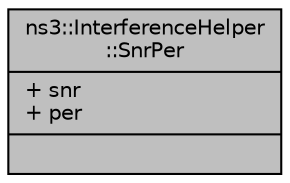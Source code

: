 digraph "ns3::InterferenceHelper::SnrPer"
{
  edge [fontname="Helvetica",fontsize="10",labelfontname="Helvetica",labelfontsize="10"];
  node [fontname="Helvetica",fontsize="10",shape=record];
  Node1 [label="{ns3::InterferenceHelper\l::SnrPer\n|+ snr\l+ per\l|}",height=0.2,width=0.4,color="black", fillcolor="grey75", style="filled", fontcolor="black"];
}
